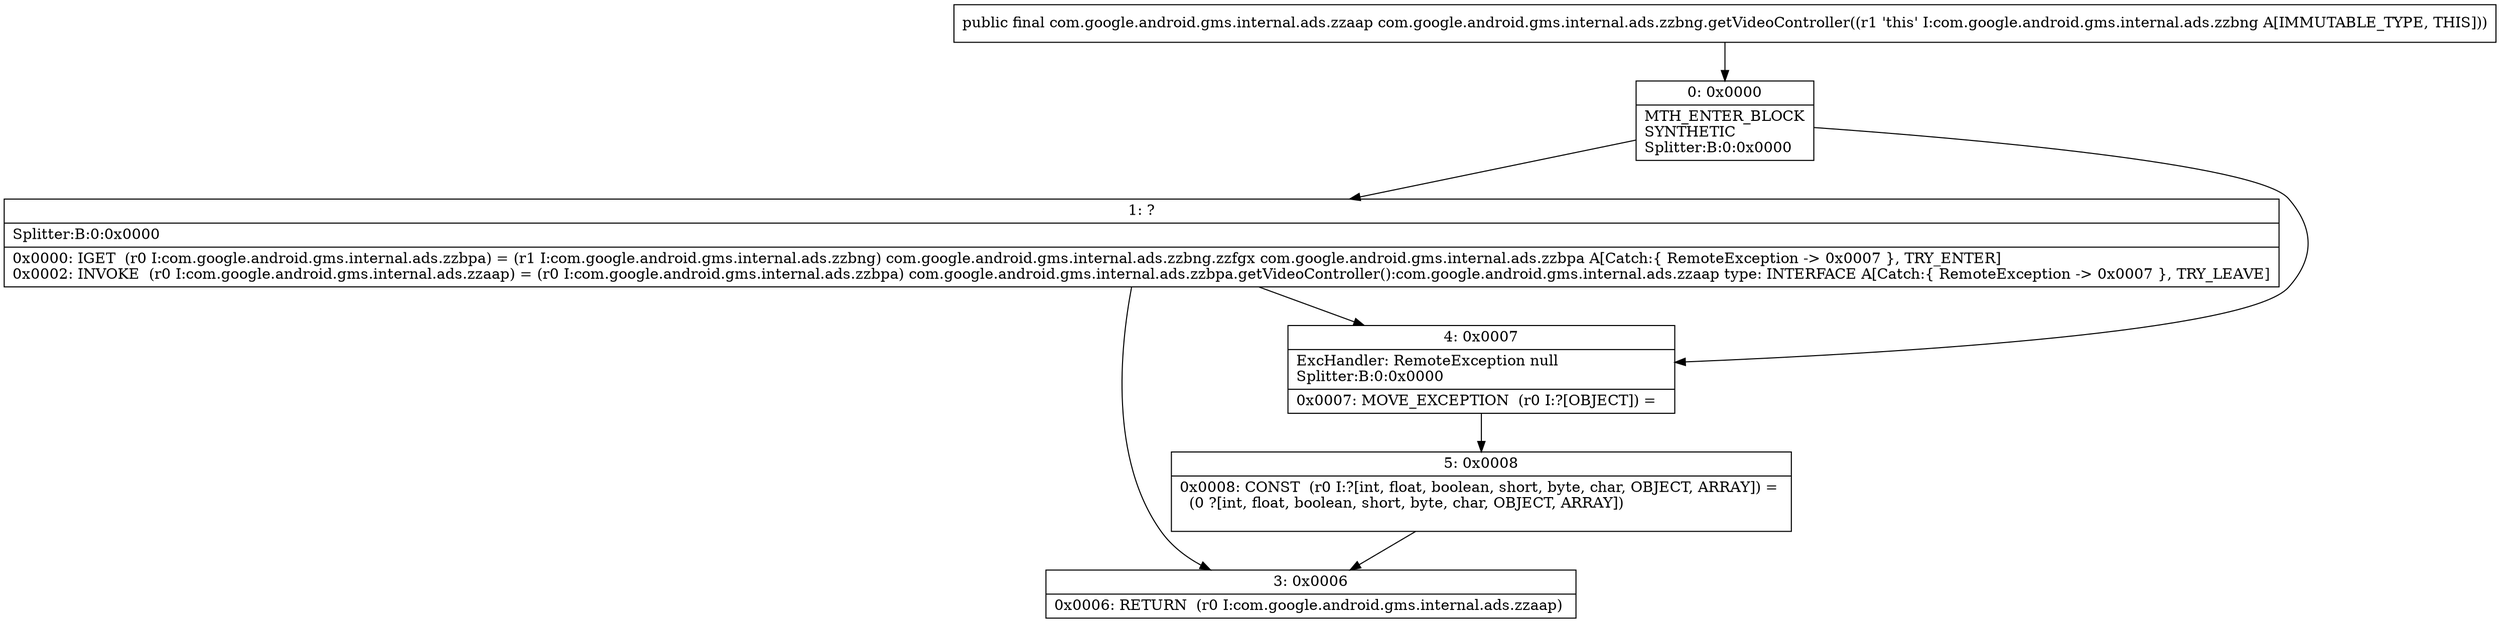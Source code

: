 digraph "CFG forcom.google.android.gms.internal.ads.zzbng.getVideoController()Lcom\/google\/android\/gms\/internal\/ads\/zzaap;" {
Node_0 [shape=record,label="{0\:\ 0x0000|MTH_ENTER_BLOCK\lSYNTHETIC\lSplitter:B:0:0x0000\l}"];
Node_1 [shape=record,label="{1\:\ ?|Splitter:B:0:0x0000\l|0x0000: IGET  (r0 I:com.google.android.gms.internal.ads.zzbpa) = (r1 I:com.google.android.gms.internal.ads.zzbng) com.google.android.gms.internal.ads.zzbng.zzfgx com.google.android.gms.internal.ads.zzbpa A[Catch:\{ RemoteException \-\> 0x0007 \}, TRY_ENTER]\l0x0002: INVOKE  (r0 I:com.google.android.gms.internal.ads.zzaap) = (r0 I:com.google.android.gms.internal.ads.zzbpa) com.google.android.gms.internal.ads.zzbpa.getVideoController():com.google.android.gms.internal.ads.zzaap type: INTERFACE A[Catch:\{ RemoteException \-\> 0x0007 \}, TRY_LEAVE]\l}"];
Node_3 [shape=record,label="{3\:\ 0x0006|0x0006: RETURN  (r0 I:com.google.android.gms.internal.ads.zzaap) \l}"];
Node_4 [shape=record,label="{4\:\ 0x0007|ExcHandler: RemoteException null\lSplitter:B:0:0x0000\l|0x0007: MOVE_EXCEPTION  (r0 I:?[OBJECT]) =  \l}"];
Node_5 [shape=record,label="{5\:\ 0x0008|0x0008: CONST  (r0 I:?[int, float, boolean, short, byte, char, OBJECT, ARRAY]) = \l  (0 ?[int, float, boolean, short, byte, char, OBJECT, ARRAY])\l \l}"];
MethodNode[shape=record,label="{public final com.google.android.gms.internal.ads.zzaap com.google.android.gms.internal.ads.zzbng.getVideoController((r1 'this' I:com.google.android.gms.internal.ads.zzbng A[IMMUTABLE_TYPE, THIS])) }"];
MethodNode -> Node_0;
Node_0 -> Node_1;
Node_0 -> Node_4;
Node_1 -> Node_4;
Node_1 -> Node_3;
Node_4 -> Node_5;
Node_5 -> Node_3;
}

